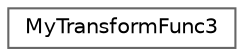 digraph "类继承关系图"
{
 // LATEX_PDF_SIZE
  bgcolor="transparent";
  edge [fontname=Helvetica,fontsize=10,labelfontname=Helvetica,labelfontsize=10];
  node [fontname=Helvetica,fontsize=10,shape=box,height=0.2,width=0.4];
  rankdir="LR";
  Node0 [id="Node000000",label="MyTransformFunc3",height=0.2,width=0.4,color="grey40", fillcolor="white", style="filled",URL="$class_my_transform_func3.html",tooltip=" "];
}
